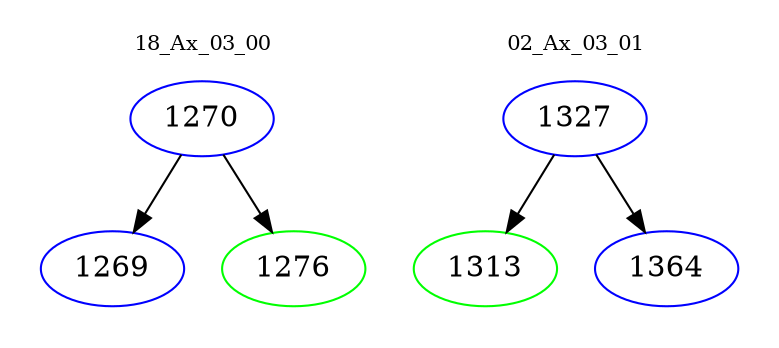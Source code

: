 digraph{
subgraph cluster_0 {
color = white
label = "18_Ax_03_00";
fontsize=10;
T0_1270 [label="1270", color="blue"]
T0_1270 -> T0_1269 [color="black"]
T0_1269 [label="1269", color="blue"]
T0_1270 -> T0_1276 [color="black"]
T0_1276 [label="1276", color="green"]
}
subgraph cluster_1 {
color = white
label = "02_Ax_03_01";
fontsize=10;
T1_1327 [label="1327", color="blue"]
T1_1327 -> T1_1313 [color="black"]
T1_1313 [label="1313", color="green"]
T1_1327 -> T1_1364 [color="black"]
T1_1364 [label="1364", color="blue"]
}
}

